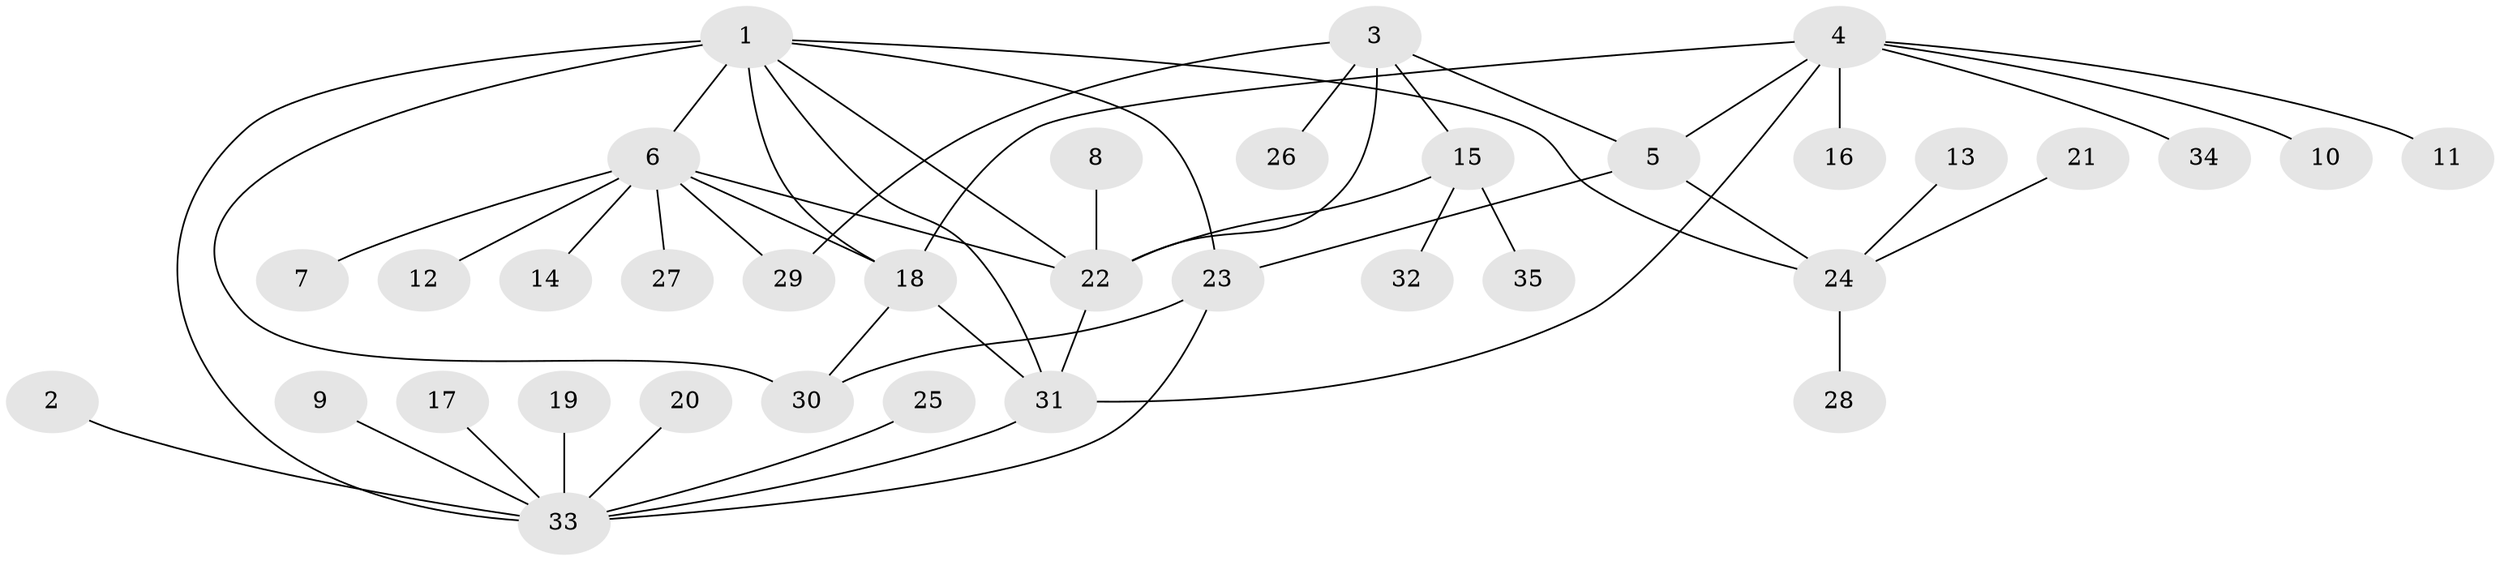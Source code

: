 // original degree distribution, {7: 0.02857142857142857, 8: 0.014285714285714285, 5: 0.04285714285714286, 3: 0.05714285714285714, 10: 0.014285714285714285, 11: 0.014285714285714285, 6: 0.04285714285714286, 9: 0.02857142857142857, 2: 0.17142857142857143, 1: 0.5714285714285714, 4: 0.014285714285714285}
// Generated by graph-tools (version 1.1) at 2025/02/03/09/25 03:02:33]
// undirected, 35 vertices, 48 edges
graph export_dot {
graph [start="1"]
  node [color=gray90,style=filled];
  1;
  2;
  3;
  4;
  5;
  6;
  7;
  8;
  9;
  10;
  11;
  12;
  13;
  14;
  15;
  16;
  17;
  18;
  19;
  20;
  21;
  22;
  23;
  24;
  25;
  26;
  27;
  28;
  29;
  30;
  31;
  32;
  33;
  34;
  35;
  1 -- 6 [weight=3.0];
  1 -- 18 [weight=1.0];
  1 -- 22 [weight=1.0];
  1 -- 23 [weight=1.0];
  1 -- 24 [weight=2.0];
  1 -- 30 [weight=1.0];
  1 -- 31 [weight=1.0];
  1 -- 33 [weight=1.0];
  2 -- 33 [weight=1.0];
  3 -- 5 [weight=1.0];
  3 -- 15 [weight=1.0];
  3 -- 22 [weight=1.0];
  3 -- 26 [weight=1.0];
  3 -- 29 [weight=1.0];
  4 -- 5 [weight=1.0];
  4 -- 10 [weight=1.0];
  4 -- 11 [weight=1.0];
  4 -- 16 [weight=1.0];
  4 -- 18 [weight=1.0];
  4 -- 31 [weight=1.0];
  4 -- 34 [weight=1.0];
  5 -- 23 [weight=1.0];
  5 -- 24 [weight=2.0];
  6 -- 7 [weight=1.0];
  6 -- 12 [weight=1.0];
  6 -- 14 [weight=1.0];
  6 -- 18 [weight=1.0];
  6 -- 22 [weight=1.0];
  6 -- 27 [weight=1.0];
  6 -- 29 [weight=1.0];
  8 -- 22 [weight=1.0];
  9 -- 33 [weight=1.0];
  13 -- 24 [weight=1.0];
  15 -- 22 [weight=1.0];
  15 -- 32 [weight=1.0];
  15 -- 35 [weight=1.0];
  17 -- 33 [weight=1.0];
  18 -- 30 [weight=1.0];
  18 -- 31 [weight=1.0];
  19 -- 33 [weight=1.0];
  20 -- 33 [weight=1.0];
  21 -- 24 [weight=1.0];
  22 -- 31 [weight=1.0];
  23 -- 30 [weight=1.0];
  23 -- 33 [weight=1.0];
  24 -- 28 [weight=1.0];
  25 -- 33 [weight=1.0];
  31 -- 33 [weight=1.0];
}
